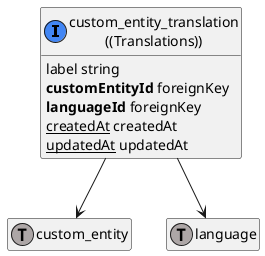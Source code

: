 @startuml
' uncomment the line below if you're using computer with a retina display
' skinparam dpi 300
!define Table(name,desc) class name as "desc" << (T,#FFAAAA) >>
!define ForeignTable(name,desc) class name as "desc" << (T,#ada6a6) >>
!define TranslationTable(name,desc) class name as "desc" << (I,#4286f4) >>
' we use bold for primary key
' green color for unique
' and underscore for not_null
!define primary_key(x) <b>x</b>
!define unique(x) <color:green>x</color>
!define not_null(x) <u>x</u>
' other tags available:
' <i></i>
' <back:COLOR></color>, where color is a color name or html color code
' (#FFAACC)
' see: http://plantuml.com/classes.html#More
hide methods
hide stereotypes
hide empty members
skinparam backgroundColor #FFFFFF

' entities

TranslationTable(CustomEntityTranslationsCustomAggregateCustomTranslationCustomEntityTranslationDefinition, "custom_entity_translation\n((Translations))") {
   label string
   primary_key(customEntityId) foreignKey
   primary_key(languageId) foreignKey
   not_null(createdAt) createdAt
   not_null(updatedAt) updatedAt
}
ForeignTable(CustomEntityCustomCustomEntityDefinition, "custom_entity") {
}
ForeignTable(ShopwareCoreSystemLanguageLanguageDefinition, "language") {
}

' relationshipd

CustomEntityTranslationsCustomAggregateCustomTranslationCustomEntityTranslationDefinition --> CustomEntityCustomCustomEntityDefinition
CustomEntityTranslationsCustomAggregateCustomTranslationCustomEntityTranslationDefinition --> ShopwareCoreSystemLanguageLanguageDefinition
@enduml
